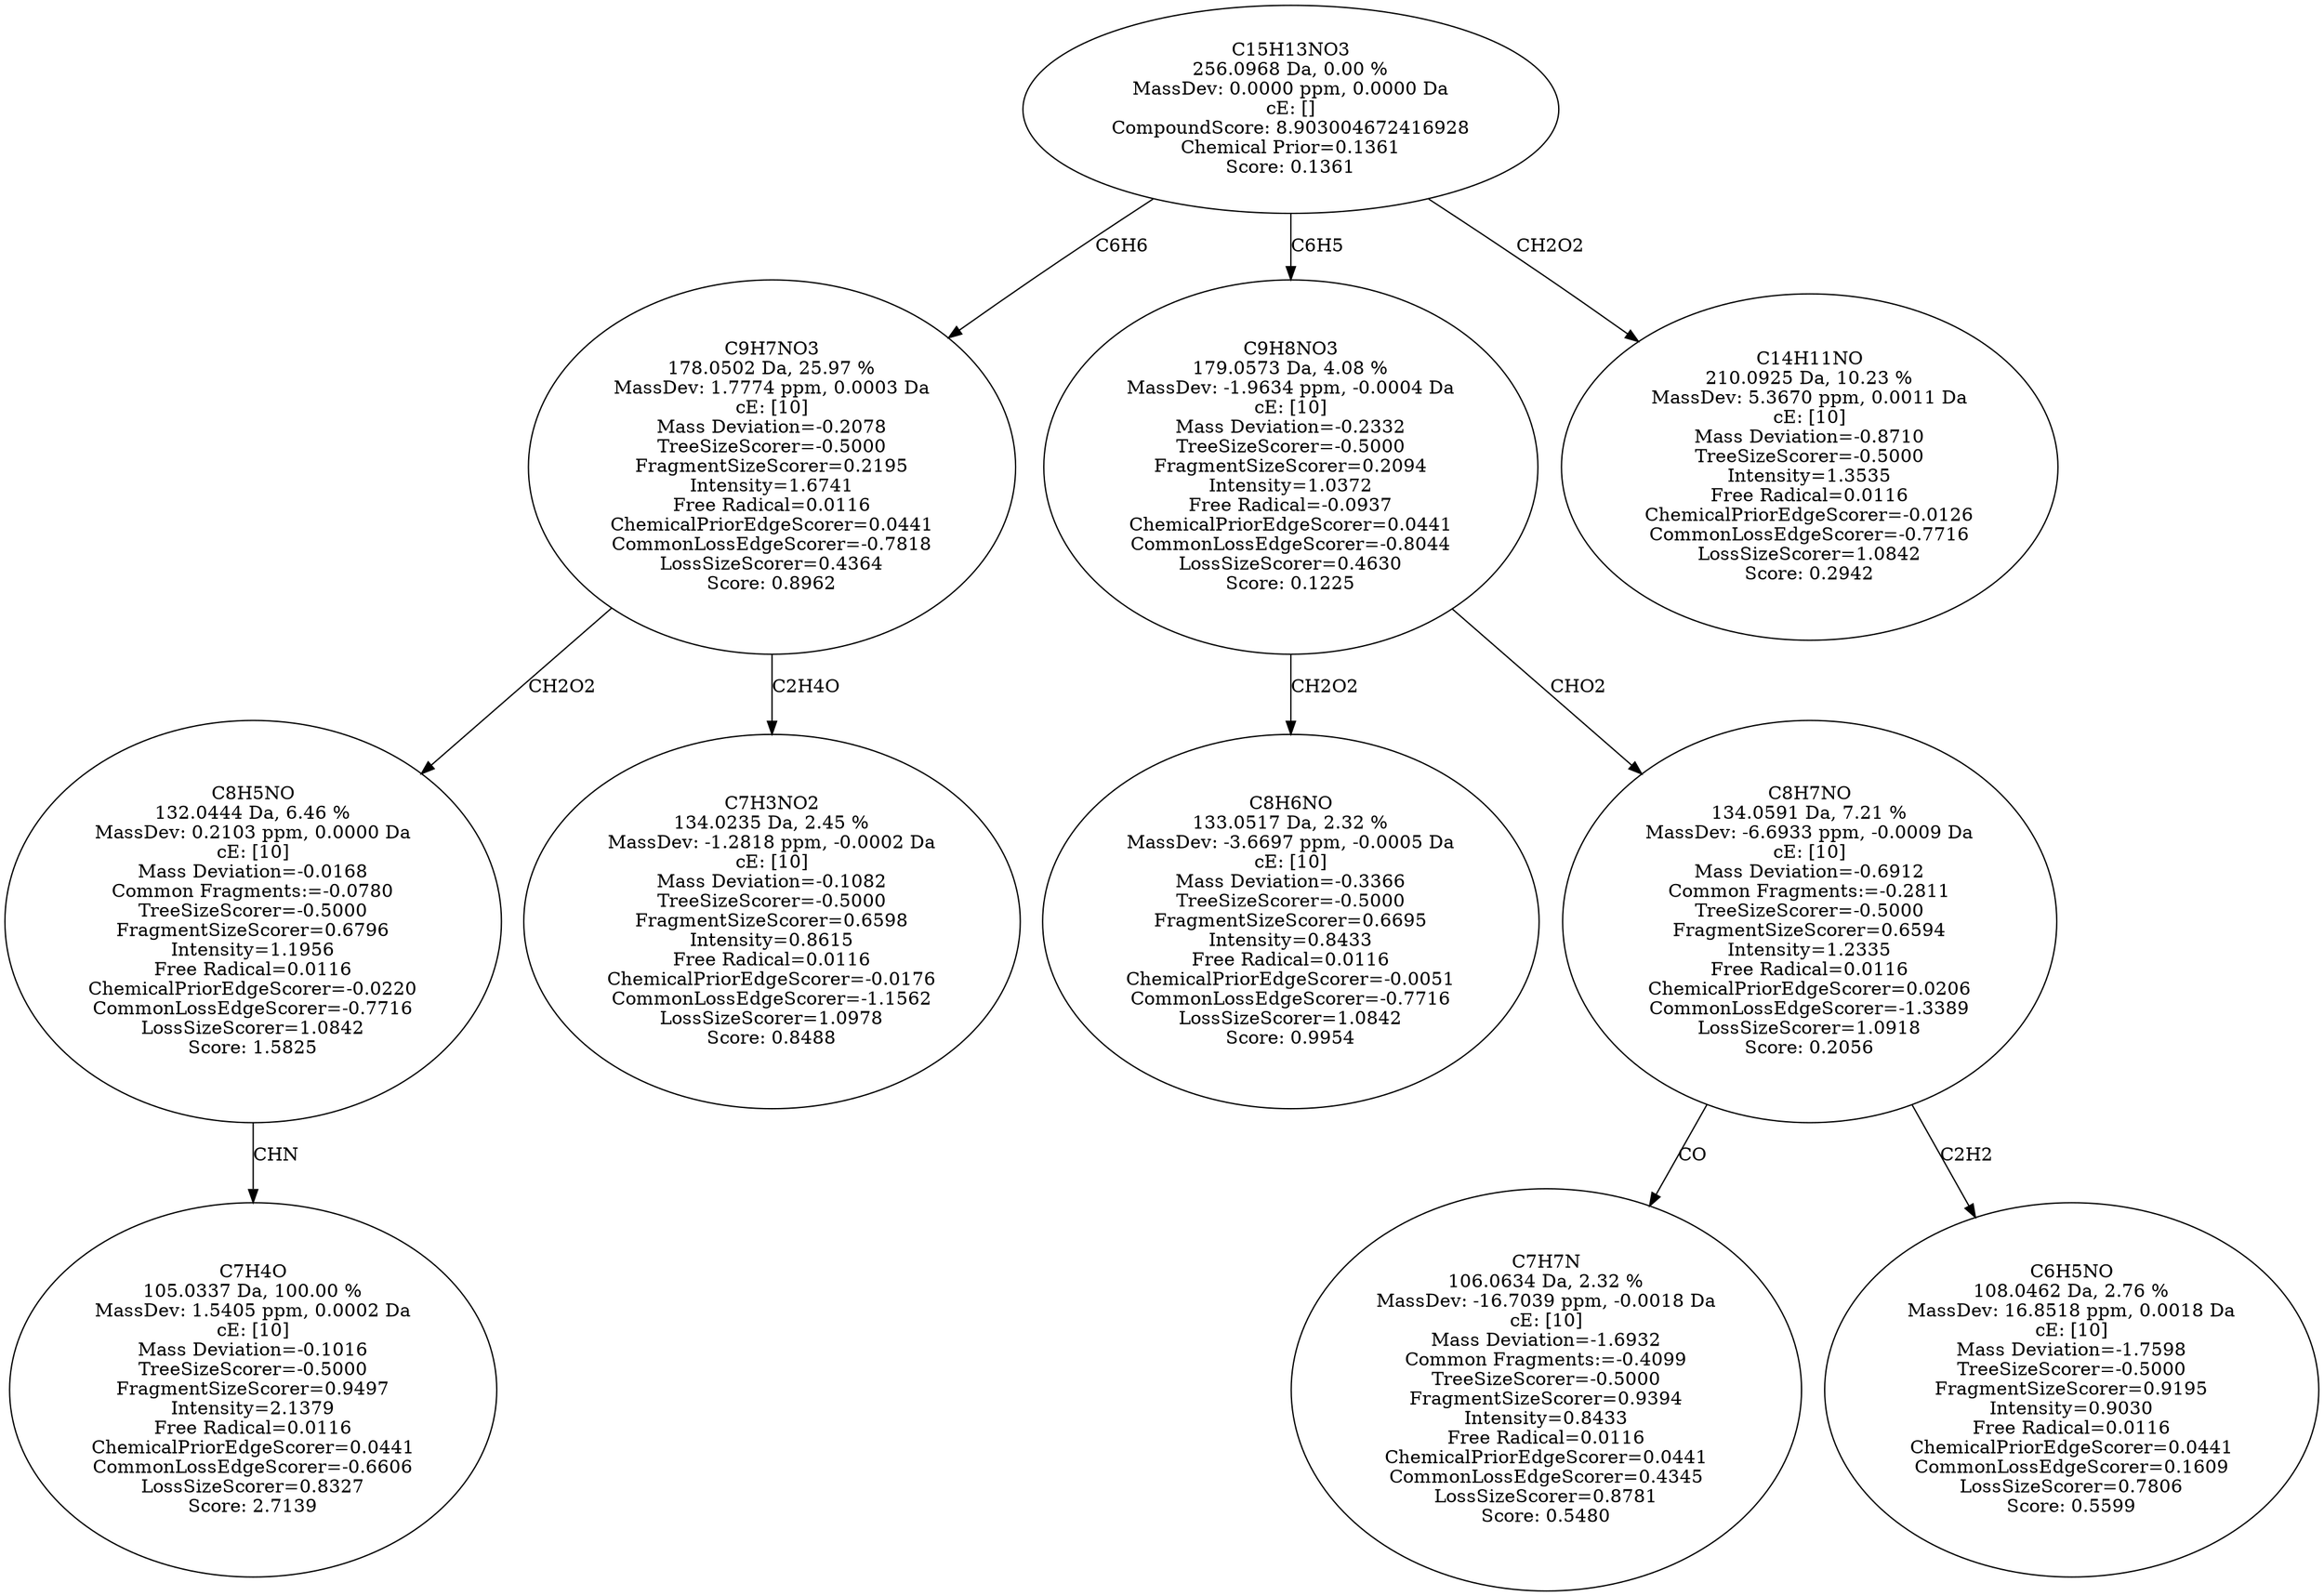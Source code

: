 strict digraph {
v1 [label="C7H4O\n105.0337 Da, 100.00 %\nMassDev: 1.5405 ppm, 0.0002 Da\ncE: [10]\nMass Deviation=-0.1016\nTreeSizeScorer=-0.5000\nFragmentSizeScorer=0.9497\nIntensity=2.1379\nFree Radical=0.0116\nChemicalPriorEdgeScorer=0.0441\nCommonLossEdgeScorer=-0.6606\nLossSizeScorer=0.8327\nScore: 2.7139"];
v2 [label="C8H5NO\n132.0444 Da, 6.46 %\nMassDev: 0.2103 ppm, 0.0000 Da\ncE: [10]\nMass Deviation=-0.0168\nCommon Fragments:=-0.0780\nTreeSizeScorer=-0.5000\nFragmentSizeScorer=0.6796\nIntensity=1.1956\nFree Radical=0.0116\nChemicalPriorEdgeScorer=-0.0220\nCommonLossEdgeScorer=-0.7716\nLossSizeScorer=1.0842\nScore: 1.5825"];
v3 [label="C7H3NO2\n134.0235 Da, 2.45 %\nMassDev: -1.2818 ppm, -0.0002 Da\ncE: [10]\nMass Deviation=-0.1082\nTreeSizeScorer=-0.5000\nFragmentSizeScorer=0.6598\nIntensity=0.8615\nFree Radical=0.0116\nChemicalPriorEdgeScorer=-0.0176\nCommonLossEdgeScorer=-1.1562\nLossSizeScorer=1.0978\nScore: 0.8488"];
v4 [label="C9H7NO3\n178.0502 Da, 25.97 %\nMassDev: 1.7774 ppm, 0.0003 Da\ncE: [10]\nMass Deviation=-0.2078\nTreeSizeScorer=-0.5000\nFragmentSizeScorer=0.2195\nIntensity=1.6741\nFree Radical=0.0116\nChemicalPriorEdgeScorer=0.0441\nCommonLossEdgeScorer=-0.7818\nLossSizeScorer=0.4364\nScore: 0.8962"];
v5 [label="C8H6NO\n133.0517 Da, 2.32 %\nMassDev: -3.6697 ppm, -0.0005 Da\ncE: [10]\nMass Deviation=-0.3366\nTreeSizeScorer=-0.5000\nFragmentSizeScorer=0.6695\nIntensity=0.8433\nFree Radical=0.0116\nChemicalPriorEdgeScorer=-0.0051\nCommonLossEdgeScorer=-0.7716\nLossSizeScorer=1.0842\nScore: 0.9954"];
v6 [label="C7H7N\n106.0634 Da, 2.32 %\nMassDev: -16.7039 ppm, -0.0018 Da\ncE: [10]\nMass Deviation=-1.6932\nCommon Fragments:=-0.4099\nTreeSizeScorer=-0.5000\nFragmentSizeScorer=0.9394\nIntensity=0.8433\nFree Radical=0.0116\nChemicalPriorEdgeScorer=0.0441\nCommonLossEdgeScorer=0.4345\nLossSizeScorer=0.8781\nScore: 0.5480"];
v7 [label="C6H5NO\n108.0462 Da, 2.76 %\nMassDev: 16.8518 ppm, 0.0018 Da\ncE: [10]\nMass Deviation=-1.7598\nTreeSizeScorer=-0.5000\nFragmentSizeScorer=0.9195\nIntensity=0.9030\nFree Radical=0.0116\nChemicalPriorEdgeScorer=0.0441\nCommonLossEdgeScorer=0.1609\nLossSizeScorer=0.7806\nScore: 0.5599"];
v8 [label="C8H7NO\n134.0591 Da, 7.21 %\nMassDev: -6.6933 ppm, -0.0009 Da\ncE: [10]\nMass Deviation=-0.6912\nCommon Fragments:=-0.2811\nTreeSizeScorer=-0.5000\nFragmentSizeScorer=0.6594\nIntensity=1.2335\nFree Radical=0.0116\nChemicalPriorEdgeScorer=0.0206\nCommonLossEdgeScorer=-1.3389\nLossSizeScorer=1.0918\nScore: 0.2056"];
v9 [label="C9H8NO3\n179.0573 Da, 4.08 %\nMassDev: -1.9634 ppm, -0.0004 Da\ncE: [10]\nMass Deviation=-0.2332\nTreeSizeScorer=-0.5000\nFragmentSizeScorer=0.2094\nIntensity=1.0372\nFree Radical=-0.0937\nChemicalPriorEdgeScorer=0.0441\nCommonLossEdgeScorer=-0.8044\nLossSizeScorer=0.4630\nScore: 0.1225"];
v10 [label="C14H11NO\n210.0925 Da, 10.23 %\nMassDev: 5.3670 ppm, 0.0011 Da\ncE: [10]\nMass Deviation=-0.8710\nTreeSizeScorer=-0.5000\nIntensity=1.3535\nFree Radical=0.0116\nChemicalPriorEdgeScorer=-0.0126\nCommonLossEdgeScorer=-0.7716\nLossSizeScorer=1.0842\nScore: 0.2942"];
v11 [label="C15H13NO3\n256.0968 Da, 0.00 %\nMassDev: 0.0000 ppm, 0.0000 Da\ncE: []\nCompoundScore: 8.903004672416928\nChemical Prior=0.1361\nScore: 0.1361"];
v2 -> v1 [label="CHN"];
v4 -> v2 [label="CH2O2"];
v4 -> v3 [label="C2H4O"];
v11 -> v4 [label="C6H6"];
v9 -> v5 [label="CH2O2"];
v8 -> v6 [label="CO"];
v8 -> v7 [label="C2H2"];
v9 -> v8 [label="CHO2"];
v11 -> v9 [label="C6H5"];
v11 -> v10 [label="CH2O2"];
}